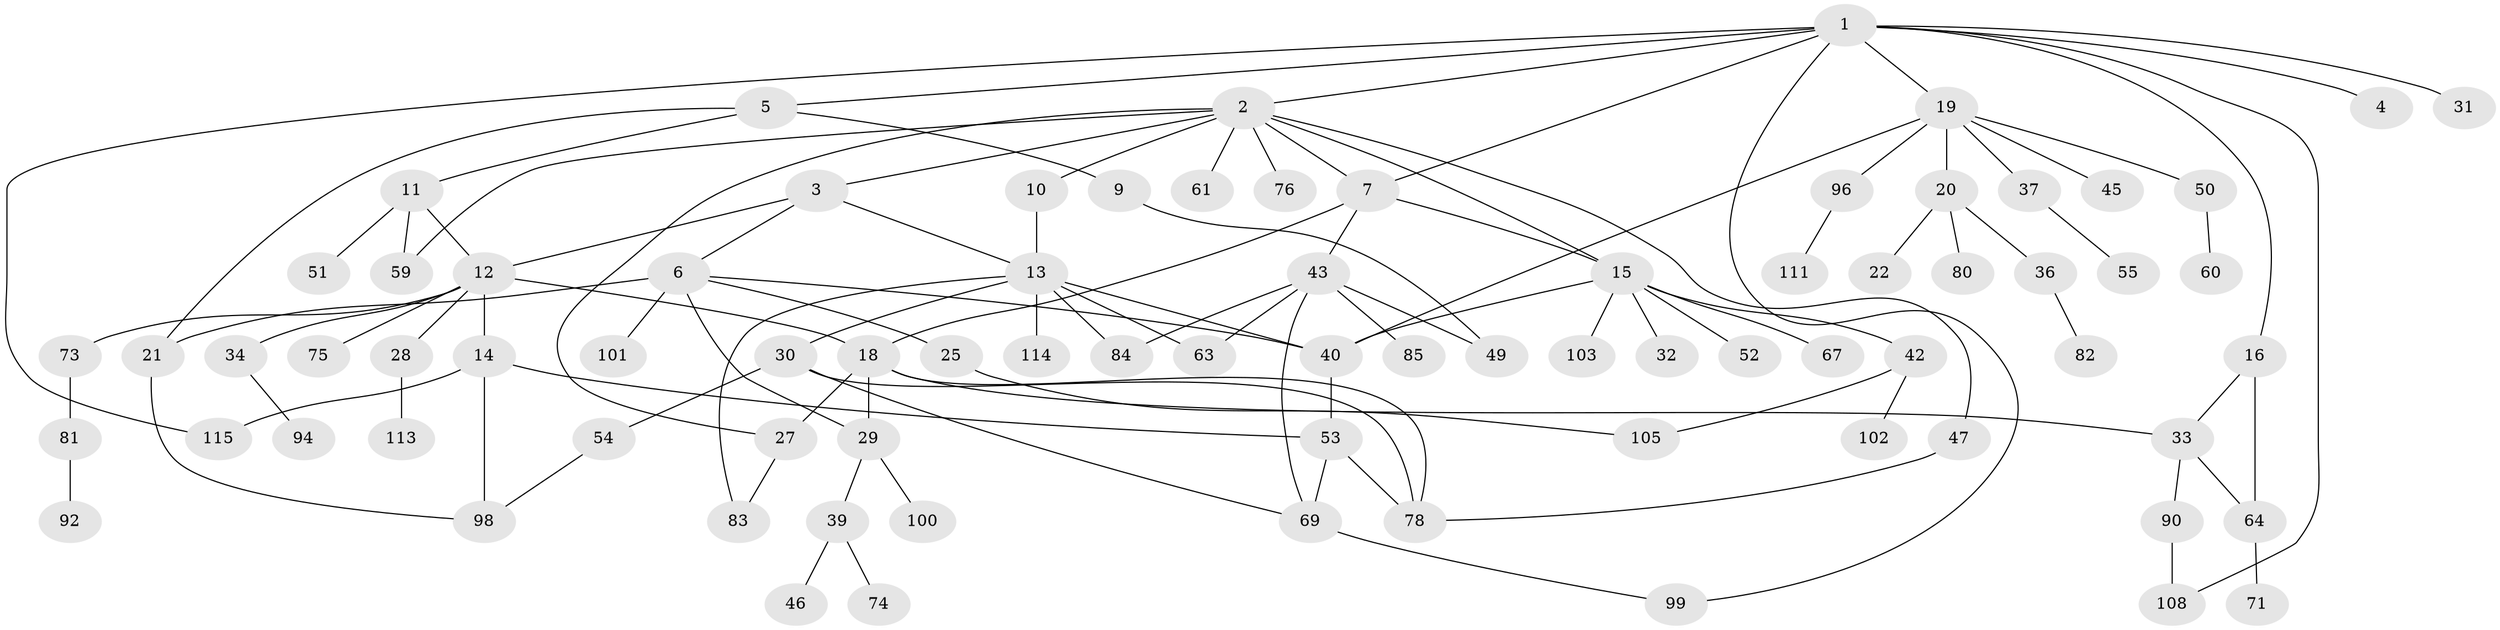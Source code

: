 // original degree distribution, {9: 0.008695652173913044, 8: 0.017391304347826087, 5: 0.034782608695652174, 2: 0.26956521739130435, 4: 0.10434782608695652, 6: 0.017391304347826087, 3: 0.23478260869565218, 1: 0.30434782608695654, 7: 0.008695652173913044}
// Generated by graph-tools (version 1.1) at 2025/10/02/27/25 16:10:53]
// undirected, 80 vertices, 109 edges
graph export_dot {
graph [start="1"]
  node [color=gray90,style=filled];
  1 [super="+17"];
  2 [super="+8"];
  3 [super="+41"];
  4 [super="+24"];
  5 [super="+35"];
  6 [super="+48"];
  7;
  9;
  10;
  11 [super="+26"];
  12 [super="+62"];
  13 [super="+38"];
  14 [super="+109"];
  15 [super="+23"];
  16;
  18 [super="+66"];
  19 [super="+44"];
  20;
  21;
  22;
  25 [super="+72"];
  27;
  28;
  29 [super="+56"];
  30;
  31;
  32;
  33 [super="+97"];
  34 [super="+65"];
  36;
  37 [super="+57"];
  39;
  40 [super="+104"];
  42 [super="+68"];
  43 [super="+79"];
  45;
  46 [super="+91"];
  47 [super="+58"];
  49 [super="+93"];
  50 [super="+110"];
  51 [super="+106"];
  52 [super="+86"];
  53 [super="+77"];
  54 [super="+89"];
  55;
  59 [super="+88"];
  60;
  61;
  63 [super="+70"];
  64;
  67;
  69 [super="+87"];
  71;
  73;
  74;
  75;
  76;
  78 [super="+107"];
  80;
  81 [super="+95"];
  82;
  83 [super="+112"];
  84;
  85;
  90;
  92;
  94;
  96;
  98;
  99;
  100;
  101;
  102;
  103;
  105;
  108;
  111;
  113;
  114;
  115;
  1 -- 2;
  1 -- 4;
  1 -- 5;
  1 -- 16;
  1 -- 19;
  1 -- 31;
  1 -- 99;
  1 -- 7;
  1 -- 115;
  1 -- 108;
  2 -- 3;
  2 -- 7;
  2 -- 10;
  2 -- 15;
  2 -- 47;
  2 -- 61;
  2 -- 27;
  2 -- 76;
  2 -- 59;
  3 -- 6;
  3 -- 12;
  3 -- 13;
  5 -- 9;
  5 -- 11;
  5 -- 21;
  6 -- 21;
  6 -- 25;
  6 -- 29 [weight=2];
  6 -- 40;
  6 -- 101;
  7 -- 18;
  7 -- 43;
  7 -- 15;
  9 -- 49;
  10 -- 13;
  11 -- 59;
  11 -- 12;
  11 -- 51;
  12 -- 14;
  12 -- 28;
  12 -- 34;
  12 -- 73;
  12 -- 18;
  12 -- 75;
  13 -- 30;
  13 -- 84;
  13 -- 114;
  13 -- 40;
  13 -- 63;
  13 -- 83;
  14 -- 115;
  14 -- 98;
  14 -- 53;
  15 -- 67;
  15 -- 32;
  15 -- 103;
  15 -- 52;
  15 -- 40;
  15 -- 42;
  16 -- 33;
  16 -- 64;
  18 -- 27;
  18 -- 78;
  18 -- 33;
  18 -- 29;
  19 -- 20;
  19 -- 37;
  19 -- 45;
  19 -- 96;
  19 -- 50;
  19 -- 40;
  20 -- 22;
  20 -- 36;
  20 -- 80;
  21 -- 98;
  25 -- 105;
  27 -- 83;
  28 -- 113;
  29 -- 39;
  29 -- 100;
  30 -- 54;
  30 -- 78;
  30 -- 69;
  33 -- 90;
  33 -- 64;
  34 -- 94;
  36 -- 82;
  37 -- 55;
  39 -- 46;
  39 -- 74;
  40 -- 53;
  42 -- 105;
  42 -- 102;
  43 -- 63;
  43 -- 69;
  43 -- 84;
  43 -- 85;
  43 -- 49;
  47 -- 78;
  50 -- 60;
  53 -- 69;
  53 -- 78;
  54 -- 98;
  64 -- 71;
  69 -- 99;
  73 -- 81;
  81 -- 92;
  90 -- 108;
  96 -- 111;
}
